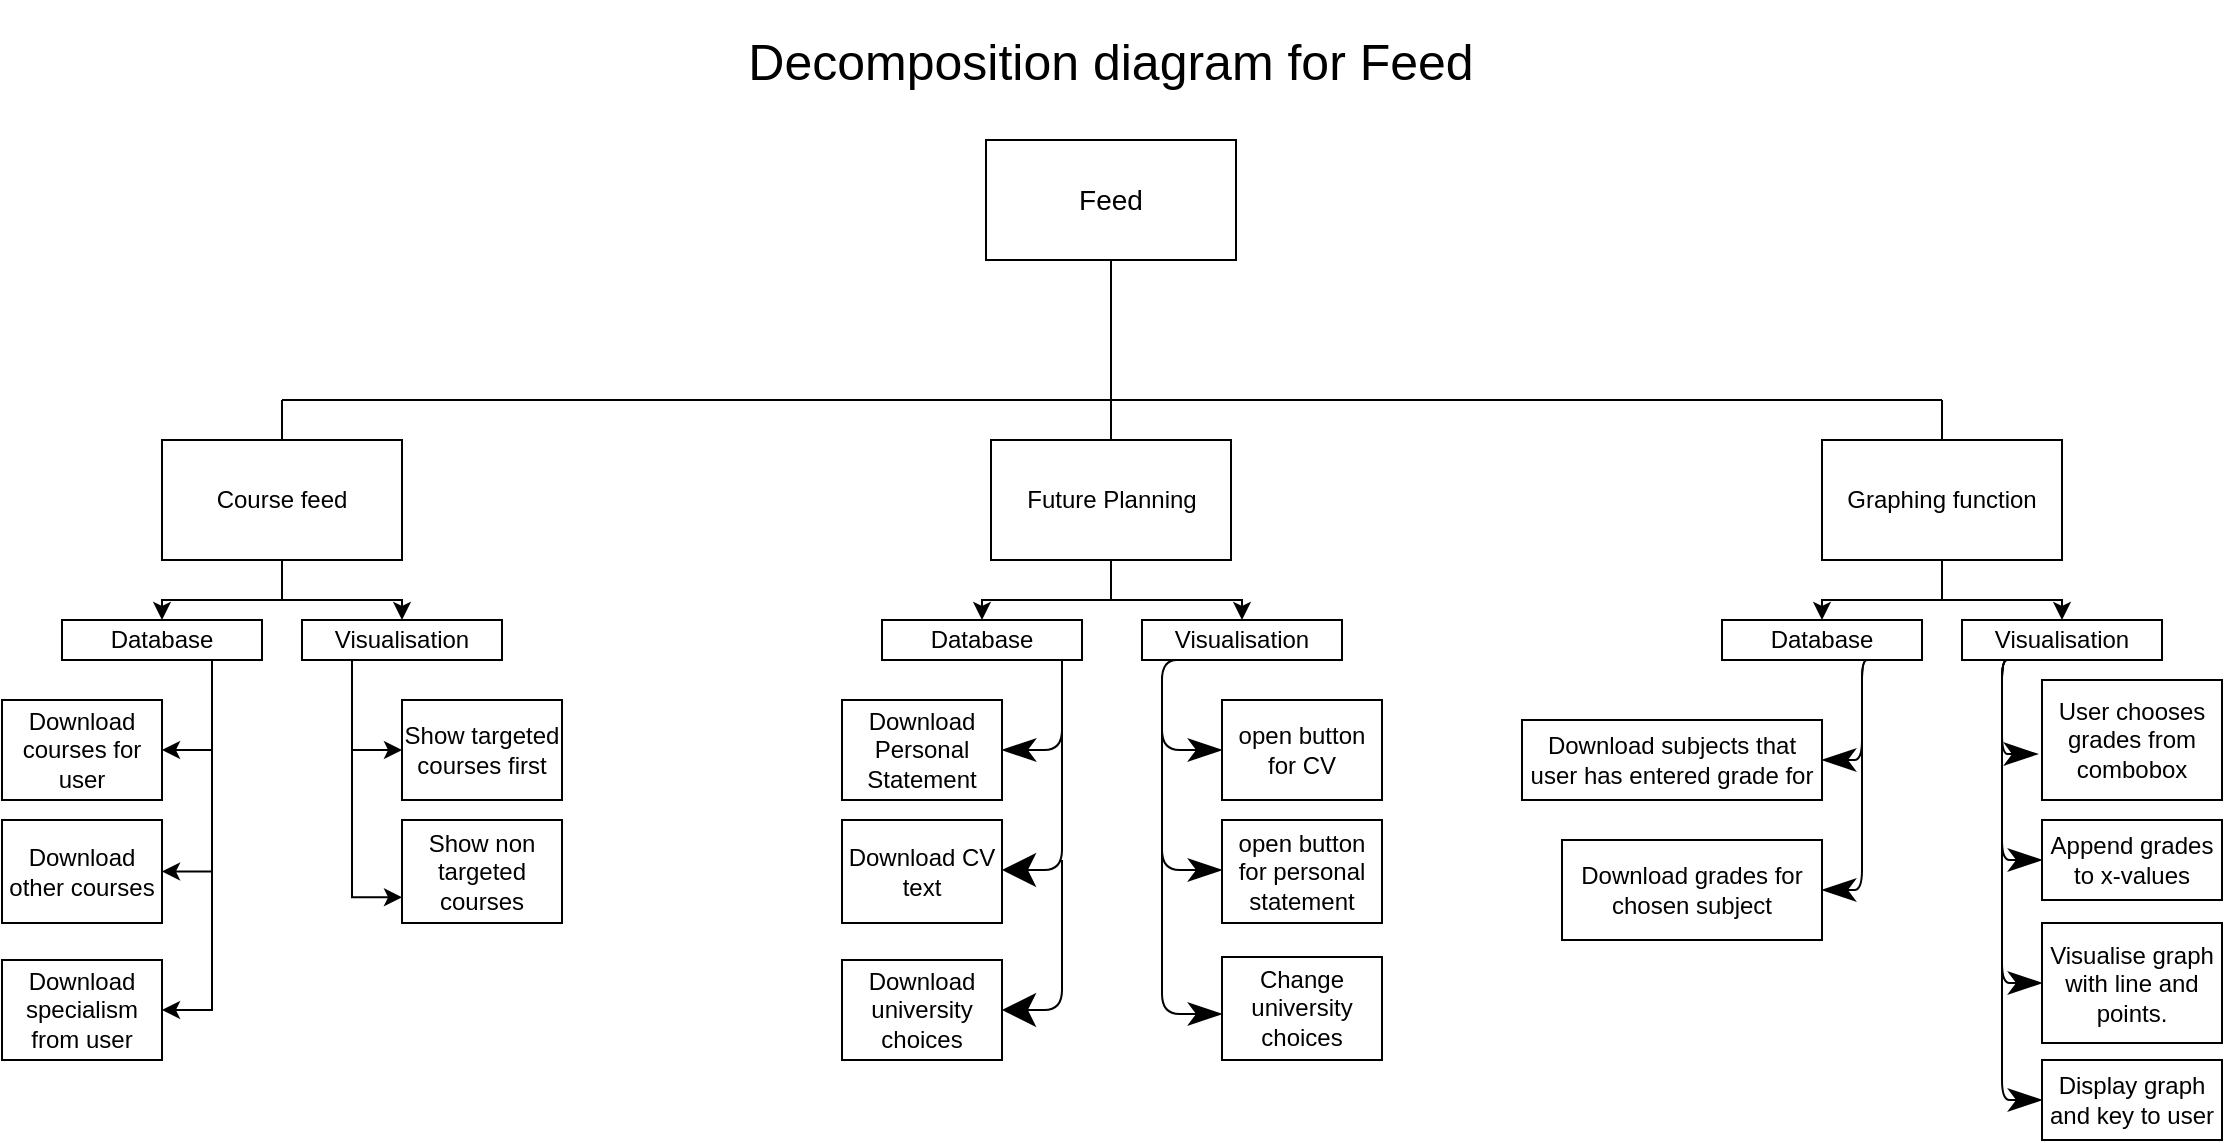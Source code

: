 <mxfile version="15.3.5" type="github">
  <diagram id="pt76uC2dSh3_rndN2As4" name="Page-1">
    <mxGraphModel dx="1447" dy="803" grid="1" gridSize="10" guides="1" tooltips="1" connect="1" arrows="1" fold="1" page="1" pageScale="1" pageWidth="1169" pageHeight="827" math="0" shadow="0">
      <root>
        <mxCell id="0" />
        <mxCell id="1" parent="0" />
        <mxCell id="lNPJ2BA9sbVHrowxRTg2-2" value="&lt;font style=&quot;font-size: 25px&quot;&gt;Decomposition diagram for Feed&lt;br&gt;&lt;/font&gt;" style="text;html=1;strokeColor=none;fillColor=none;align=center;verticalAlign=middle;whiteSpace=wrap;rounded=0;" parent="1" vertex="1">
          <mxGeometry x="342" y="40" width="485" height="60" as="geometry" />
        </mxCell>
        <mxCell id="lNPJ2BA9sbVHrowxRTg2-3" value="&lt;font style=&quot;font-size: 14px&quot;&gt;Feed&lt;/font&gt;" style="rounded=0;whiteSpace=wrap;html=1;" parent="1" vertex="1">
          <mxGeometry x="522" y="110" width="125" height="60" as="geometry" />
        </mxCell>
        <mxCell id="lNPJ2BA9sbVHrowxRTg2-4" value="" style="endArrow=none;html=1;exitX=0.5;exitY=0;exitDx=0;exitDy=0;" parent="1" source="lNPJ2BA9sbVHrowxRTg2-7" target="lNPJ2BA9sbVHrowxRTg2-3" edge="1">
          <mxGeometry width="50" height="50" relative="1" as="geometry">
            <mxPoint x="585" y="240" as="sourcePoint" />
            <mxPoint x="680" y="320" as="targetPoint" />
          </mxGeometry>
        </mxCell>
        <mxCell id="lNPJ2BA9sbVHrowxRTg2-5" value="" style="endArrow=none;html=1;" parent="1" edge="1">
          <mxGeometry width="50" height="50" relative="1" as="geometry">
            <mxPoint x="170" y="240" as="sourcePoint" />
            <mxPoint x="1000" y="240" as="targetPoint" />
          </mxGeometry>
        </mxCell>
        <mxCell id="lNPJ2BA9sbVHrowxRTg2-34" style="edgeStyle=orthogonalEdgeStyle;rounded=0;orthogonalLoop=1;jettySize=auto;html=1;exitX=0.5;exitY=1;exitDx=0;exitDy=0;entryX=0.5;entryY=0;entryDx=0;entryDy=0;" parent="1" source="lNPJ2BA9sbVHrowxRTg2-6" target="lNPJ2BA9sbVHrowxRTg2-25" edge="1">
          <mxGeometry relative="1" as="geometry" />
        </mxCell>
        <mxCell id="lNPJ2BA9sbVHrowxRTg2-35" style="edgeStyle=orthogonalEdgeStyle;rounded=0;orthogonalLoop=1;jettySize=auto;html=1;exitX=0.5;exitY=1;exitDx=0;exitDy=0;entryX=0.5;entryY=0;entryDx=0;entryDy=0;" parent="1" source="lNPJ2BA9sbVHrowxRTg2-6" target="lNPJ2BA9sbVHrowxRTg2-24" edge="1">
          <mxGeometry relative="1" as="geometry" />
        </mxCell>
        <mxCell id="lNPJ2BA9sbVHrowxRTg2-6" value="Graphing function" style="rounded=0;whiteSpace=wrap;html=1;" parent="1" vertex="1">
          <mxGeometry x="940" y="260" width="120" height="60" as="geometry" />
        </mxCell>
        <mxCell id="lNPJ2BA9sbVHrowxRTg2-29" style="edgeStyle=orthogonalEdgeStyle;rounded=0;orthogonalLoop=1;jettySize=auto;html=1;exitX=0.5;exitY=1;exitDx=0;exitDy=0;entryX=0.5;entryY=0;entryDx=0;entryDy=0;" parent="1" source="lNPJ2BA9sbVHrowxRTg2-7" target="lNPJ2BA9sbVHrowxRTg2-23" edge="1">
          <mxGeometry relative="1" as="geometry" />
        </mxCell>
        <mxCell id="lNPJ2BA9sbVHrowxRTg2-30" style="edgeStyle=orthogonalEdgeStyle;rounded=0;orthogonalLoop=1;jettySize=auto;html=1;exitX=0.5;exitY=1;exitDx=0;exitDy=0;entryX=0.5;entryY=0;entryDx=0;entryDy=0;" parent="1" source="lNPJ2BA9sbVHrowxRTg2-7" target="lNPJ2BA9sbVHrowxRTg2-20" edge="1">
          <mxGeometry relative="1" as="geometry" />
        </mxCell>
        <mxCell id="lNPJ2BA9sbVHrowxRTg2-7" value="Future Planning" style="rounded=0;whiteSpace=wrap;html=1;" parent="1" vertex="1">
          <mxGeometry x="524.5" y="260" width="120" height="60" as="geometry" />
        </mxCell>
        <mxCell id="lNPJ2BA9sbVHrowxRTg2-31" style="edgeStyle=orthogonalEdgeStyle;rounded=0;orthogonalLoop=1;jettySize=auto;html=1;exitX=0.5;exitY=1;exitDx=0;exitDy=0;entryX=0.5;entryY=0;entryDx=0;entryDy=0;" parent="1" source="lNPJ2BA9sbVHrowxRTg2-8" target="lNPJ2BA9sbVHrowxRTg2-19" edge="1">
          <mxGeometry relative="1" as="geometry" />
        </mxCell>
        <mxCell id="lNPJ2BA9sbVHrowxRTg2-33" style="edgeStyle=orthogonalEdgeStyle;rounded=0;orthogonalLoop=1;jettySize=auto;html=1;entryX=0.5;entryY=0;entryDx=0;entryDy=0;" parent="1" source="lNPJ2BA9sbVHrowxRTg2-8" target="lNPJ2BA9sbVHrowxRTg2-21" edge="1">
          <mxGeometry relative="1" as="geometry" />
        </mxCell>
        <mxCell id="lNPJ2BA9sbVHrowxRTg2-8" value="Course feed&lt;span style=&quot;color: rgba(0 , 0 , 0 , 0) ; font-family: monospace ; font-size: 0px&quot;&gt;%3CmxGraphModel%3E%3Croot%3E%3CmxCell%20id%3D%220%22%2F%3E%3CmxCell%20id%3D%221%22%20parent%3D%220%22%2F%3E%3CmxCell%20id%3D%222%22%20value%3D%22%22%20style%3D%22endArrow%3Dnone%3Bhtml%3D1%3BentryX%3D0%3BentryY%3D1%3BentryDx%3D0%3BentryDy%3D0%3B%22%20edge%3D%221%22%20parent%3D%221%22%3E%3CmxGeometry%20width%3D%2250%22%20height%3D%2250%22%20relative%3D%221%22%20as%3D%22geometry%22%3E%3CmxPoint%20x%3D%22525%22%20y%3D%22450%22%20as%3D%22sourcePoint%22%2F%3E%3CmxPoint%20x%3D%22525%22%20y%3D%22280%22%20as%3D%22targetPoint%22%2F%3E%3C%2FmxGeometry%3E%3C%2FmxCell%3E%3CmxCell%20id%3D%223%22%20value%3D%22%22%20style%3D%22endArrow%3Dnone%3Bhtml%3D1%3BentryX%3D0%3BentryY%3D1%3BentryDx%3D0%3BentryDy%3D0%3B%22%20edge%3D%221%22%20parent%3D%221%22%3E%3CmxGeometry%20width%3D%2250%22%20height%3D%2250%22%20relative%3D%221%22%20as%3D%22geometry%22%3E%3CmxPoint%20x%3D%22585%22%20y%3D%22400%22%20as%3D%22sourcePoint%22%2F%3E%3CmxPoint%20x%3D%22584.71%22%20y%3D%22280%22%20as%3D%22targetPoint%22%2F%3E%3C%2FmxGeometry%3E%3C%2FmxCell%3E%3CmxCell%20id%3D%224%22%20value%3D%22%22%20style%3D%22endArrow%3Dnone%3Bhtml%3D1%3BentryX%3D0%3BentryY%3D1%3BentryDx%3D0%3BentryDy%3D0%3BexitX%3D1%3BexitY%3D1%3BexitDx%3D0%3BexitDy%3D0%3B%22%20edge%3D%221%22%20parent%3D%221%22%3E%3CmxGeometry%20width%3D%2250%22%20height%3D%2250%22%20relative%3D%221%22%20as%3D%22geometry%22%3E%3CmxPoint%20x%3D%22645%22%20y%3D%22280%22%20as%3D%22sourcePoint%22%2F%3E%3CmxPoint%20x%3D%22645%22%20y%3D%22340%22%20as%3D%22targetPoint%22%2F%3E%3C%2FmxGeometry%3E%3C%2FmxCell%3E%3C%2Froot%3E%3C%2FmxGraphModel%3E&lt;/span&gt;" style="rounded=0;whiteSpace=wrap;html=1;" parent="1" vertex="1">
          <mxGeometry x="110" y="260" width="120" height="60" as="geometry" />
        </mxCell>
        <mxCell id="lNPJ2BA9sbVHrowxRTg2-9" value="" style="endArrow=none;html=1;exitX=0.5;exitY=0;exitDx=0;exitDy=0;" parent="1" source="lNPJ2BA9sbVHrowxRTg2-8" edge="1">
          <mxGeometry width="50" height="50" relative="1" as="geometry">
            <mxPoint x="120" y="290" as="sourcePoint" />
            <mxPoint x="170" y="240" as="targetPoint" />
          </mxGeometry>
        </mxCell>
        <mxCell id="lNPJ2BA9sbVHrowxRTg2-15" value="" style="endArrow=none;html=1;" parent="1" source="lNPJ2BA9sbVHrowxRTg2-6" edge="1">
          <mxGeometry width="50" height="50" relative="1" as="geometry">
            <mxPoint x="950" y="290" as="sourcePoint" />
            <mxPoint x="1000" y="240" as="targetPoint" />
          </mxGeometry>
        </mxCell>
        <mxCell id="lNPJ2BA9sbVHrowxRTg2-38" style="edgeStyle=orthogonalEdgeStyle;rounded=0;orthogonalLoop=1;jettySize=auto;html=1;exitX=0.75;exitY=1;exitDx=0;exitDy=0;entryX=1;entryY=0.5;entryDx=0;entryDy=0;" parent="1" source="lNPJ2BA9sbVHrowxRTg2-19" target="lNPJ2BA9sbVHrowxRTg2-37" edge="1">
          <mxGeometry relative="1" as="geometry" />
        </mxCell>
        <mxCell id="lNPJ2BA9sbVHrowxRTg2-40" style="edgeStyle=orthogonalEdgeStyle;rounded=0;orthogonalLoop=1;jettySize=auto;html=1;exitX=0.75;exitY=1;exitDx=0;exitDy=0;entryX=1;entryY=0.5;entryDx=0;entryDy=0;" parent="1" source="lNPJ2BA9sbVHrowxRTg2-19" target="lNPJ2BA9sbVHrowxRTg2-39" edge="1">
          <mxGeometry relative="1" as="geometry" />
        </mxCell>
        <mxCell id="lNPJ2BA9sbVHrowxRTg2-43" style="edgeStyle=orthogonalEdgeStyle;rounded=0;orthogonalLoop=1;jettySize=auto;html=1;exitX=0.75;exitY=1;exitDx=0;exitDy=0;entryX=1;entryY=0.5;entryDx=0;entryDy=0;" parent="1" source="lNPJ2BA9sbVHrowxRTg2-19" target="lNPJ2BA9sbVHrowxRTg2-42" edge="1">
          <mxGeometry relative="1" as="geometry" />
        </mxCell>
        <mxCell id="lNPJ2BA9sbVHrowxRTg2-19" value="Database" style="rounded=0;whiteSpace=wrap;html=1;" parent="1" vertex="1">
          <mxGeometry x="60" y="350" width="100" height="20" as="geometry" />
        </mxCell>
        <mxCell id="4LUYNIdbdY1Siv0hmGqs-22" style="edgeStyle=elbowEdgeStyle;rounded=1;orthogonalLoop=1;jettySize=auto;html=1;entryX=1;entryY=0.5;entryDx=0;entryDy=0;endArrow=classicThin;startSize=13;endSize=14;sourcePerimeterSpacing=8;targetPerimeterSpacing=8;endFill=1;startArrow=none;startFill=0;" edge="1" parent="1" target="4LUYNIdbdY1Siv0hmGqs-12">
          <mxGeometry relative="1" as="geometry">
            <mxPoint x="560" y="370" as="sourcePoint" />
            <Array as="points">
              <mxPoint x="560" y="430" />
            </Array>
          </mxGeometry>
        </mxCell>
        <mxCell id="lNPJ2BA9sbVHrowxRTg2-20" value="Database" style="rounded=0;whiteSpace=wrap;html=1;" parent="1" vertex="1">
          <mxGeometry x="470" y="350" width="100" height="20" as="geometry" />
        </mxCell>
        <mxCell id="lNPJ2BA9sbVHrowxRTg2-47" style="edgeStyle=orthogonalEdgeStyle;rounded=0;orthogonalLoop=1;jettySize=auto;html=1;exitX=0.25;exitY=1;exitDx=0;exitDy=0;entryX=0;entryY=0.5;entryDx=0;entryDy=0;" parent="1" source="lNPJ2BA9sbVHrowxRTg2-21" target="lNPJ2BA9sbVHrowxRTg2-44" edge="1">
          <mxGeometry relative="1" as="geometry" />
        </mxCell>
        <mxCell id="lNPJ2BA9sbVHrowxRTg2-48" style="edgeStyle=orthogonalEdgeStyle;rounded=0;orthogonalLoop=1;jettySize=auto;html=1;exitX=0.25;exitY=1;exitDx=0;exitDy=0;entryX=0;entryY=0.75;entryDx=0;entryDy=0;" parent="1" source="lNPJ2BA9sbVHrowxRTg2-21" target="lNPJ2BA9sbVHrowxRTg2-45" edge="1">
          <mxGeometry relative="1" as="geometry" />
        </mxCell>
        <mxCell id="lNPJ2BA9sbVHrowxRTg2-21" value="Visualisation" style="rounded=0;whiteSpace=wrap;html=1;" parent="1" vertex="1">
          <mxGeometry x="180" y="350" width="100" height="20" as="geometry" />
        </mxCell>
        <mxCell id="lNPJ2BA9sbVHrowxRTg2-28" style="edgeStyle=orthogonalEdgeStyle;rounded=0;orthogonalLoop=1;jettySize=auto;html=1;exitX=0.5;exitY=1;exitDx=0;exitDy=0;" parent="1" source="lNPJ2BA9sbVHrowxRTg2-23" edge="1">
          <mxGeometry relative="1" as="geometry">
            <mxPoint x="650" y="370" as="targetPoint" />
          </mxGeometry>
        </mxCell>
        <mxCell id="4LUYNIdbdY1Siv0hmGqs-25" style="edgeStyle=elbowEdgeStyle;rounded=1;orthogonalLoop=1;jettySize=auto;html=1;exitX=0.25;exitY=1;exitDx=0;exitDy=0;entryX=0;entryY=0.5;entryDx=0;entryDy=0;startArrow=none;startFill=0;endArrow=classicThin;endFill=1;startSize=13;endSize=14;sourcePerimeterSpacing=8;targetPerimeterSpacing=8;" edge="1" parent="1" source="lNPJ2BA9sbVHrowxRTg2-23" target="4LUYNIdbdY1Siv0hmGqs-15">
          <mxGeometry relative="1" as="geometry">
            <Array as="points">
              <mxPoint x="610" y="400" />
            </Array>
          </mxGeometry>
        </mxCell>
        <mxCell id="lNPJ2BA9sbVHrowxRTg2-23" value="Visualisation" style="rounded=0;whiteSpace=wrap;html=1;" parent="1" vertex="1">
          <mxGeometry x="600" y="350" width="100" height="20" as="geometry" />
        </mxCell>
        <mxCell id="4LUYNIdbdY1Siv0hmGqs-33" style="edgeStyle=elbowEdgeStyle;rounded=1;orthogonalLoop=1;jettySize=auto;html=1;exitX=0.25;exitY=1;exitDx=0;exitDy=0;entryX=0;entryY=0.5;entryDx=0;entryDy=0;startArrow=none;startFill=0;endArrow=classicThin;endFill=1;startSize=13;endSize=14;sourcePerimeterSpacing=8;targetPerimeterSpacing=8;" edge="1" parent="1" source="lNPJ2BA9sbVHrowxRTg2-24" target="4LUYNIdbdY1Siv0hmGqs-31">
          <mxGeometry relative="1" as="geometry">
            <Array as="points">
              <mxPoint x="1030" y="390" />
            </Array>
          </mxGeometry>
        </mxCell>
        <mxCell id="4LUYNIdbdY1Siv0hmGqs-35" style="edgeStyle=elbowEdgeStyle;rounded=1;orthogonalLoop=1;jettySize=auto;html=1;exitX=0.25;exitY=1;exitDx=0;exitDy=0;entryX=0;entryY=0.5;entryDx=0;entryDy=0;startArrow=none;startFill=0;endArrow=classicThin;endFill=1;startSize=13;endSize=14;sourcePerimeterSpacing=8;targetPerimeterSpacing=8;" edge="1" parent="1" source="lNPJ2BA9sbVHrowxRTg2-24" target="4LUYNIdbdY1Siv0hmGqs-34">
          <mxGeometry relative="1" as="geometry">
            <Array as="points">
              <mxPoint x="1030" y="440" />
            </Array>
          </mxGeometry>
        </mxCell>
        <mxCell id="4LUYNIdbdY1Siv0hmGqs-38" style="edgeStyle=elbowEdgeStyle;rounded=1;orthogonalLoop=1;jettySize=auto;html=1;exitX=0.25;exitY=1;exitDx=0;exitDy=0;entryX=-0.022;entryY=0.617;entryDx=0;entryDy=0;entryPerimeter=0;startArrow=none;startFill=0;endArrow=classicThin;endFill=1;startSize=13;endSize=14;sourcePerimeterSpacing=8;targetPerimeterSpacing=8;" edge="1" parent="1" source="lNPJ2BA9sbVHrowxRTg2-24" target="4LUYNIdbdY1Siv0hmGqs-37">
          <mxGeometry relative="1" as="geometry">
            <Array as="points">
              <mxPoint x="1030" y="400" />
            </Array>
          </mxGeometry>
        </mxCell>
        <mxCell id="4LUYNIdbdY1Siv0hmGqs-39" style="edgeStyle=elbowEdgeStyle;rounded=1;orthogonalLoop=1;jettySize=auto;html=1;exitX=0.25;exitY=1;exitDx=0;exitDy=0;entryX=0;entryY=0.5;entryDx=0;entryDy=0;startArrow=none;startFill=0;endArrow=classicThin;endFill=1;startSize=13;endSize=14;sourcePerimeterSpacing=8;targetPerimeterSpacing=8;" edge="1" parent="1" source="lNPJ2BA9sbVHrowxRTg2-24" target="4LUYNIdbdY1Siv0hmGqs-36">
          <mxGeometry relative="1" as="geometry">
            <Array as="points">
              <mxPoint x="1030" y="480" />
            </Array>
          </mxGeometry>
        </mxCell>
        <mxCell id="lNPJ2BA9sbVHrowxRTg2-24" value="Visualisation" style="rounded=0;whiteSpace=wrap;html=1;" parent="1" vertex="1">
          <mxGeometry x="1010" y="350" width="100" height="20" as="geometry" />
        </mxCell>
        <mxCell id="4LUYNIdbdY1Siv0hmGqs-30" style="edgeStyle=elbowEdgeStyle;rounded=1;orthogonalLoop=1;jettySize=auto;html=1;exitX=0.75;exitY=1;exitDx=0;exitDy=0;entryX=1;entryY=0.5;entryDx=0;entryDy=0;startArrow=none;startFill=0;endArrow=classicThin;endFill=1;startSize=13;endSize=14;sourcePerimeterSpacing=8;targetPerimeterSpacing=8;" edge="1" parent="1" source="lNPJ2BA9sbVHrowxRTg2-25" target="4LUYNIdbdY1Siv0hmGqs-29">
          <mxGeometry relative="1" as="geometry">
            <Array as="points">
              <mxPoint x="960" y="390" />
            </Array>
          </mxGeometry>
        </mxCell>
        <mxCell id="4LUYNIdbdY1Siv0hmGqs-41" style="edgeStyle=elbowEdgeStyle;rounded=1;orthogonalLoop=1;jettySize=auto;html=1;exitX=0.75;exitY=1;exitDx=0;exitDy=0;entryX=1;entryY=0.5;entryDx=0;entryDy=0;startArrow=none;startFill=0;endArrow=classicThin;endFill=1;startSize=13;endSize=14;sourcePerimeterSpacing=8;targetPerimeterSpacing=8;" edge="1" parent="1" source="lNPJ2BA9sbVHrowxRTg2-25" target="4LUYNIdbdY1Siv0hmGqs-40">
          <mxGeometry relative="1" as="geometry">
            <Array as="points">
              <mxPoint x="960" y="410" />
            </Array>
          </mxGeometry>
        </mxCell>
        <mxCell id="lNPJ2BA9sbVHrowxRTg2-25" value="Database" style="rounded=0;whiteSpace=wrap;html=1;" parent="1" vertex="1">
          <mxGeometry x="890" y="350" width="100" height="20" as="geometry" />
        </mxCell>
        <mxCell id="lNPJ2BA9sbVHrowxRTg2-37" value="Download courses for user" style="rounded=0;whiteSpace=wrap;html=1;" parent="1" vertex="1">
          <mxGeometry x="30" y="390" width="80" height="50" as="geometry" />
        </mxCell>
        <mxCell id="lNPJ2BA9sbVHrowxRTg2-39" value="Download other courses" style="rounded=0;whiteSpace=wrap;html=1;" parent="1" vertex="1">
          <mxGeometry x="30" y="450" width="80" height="51.5" as="geometry" />
        </mxCell>
        <mxCell id="lNPJ2BA9sbVHrowxRTg2-42" value="Download specialism from user" style="rounded=0;whiteSpace=wrap;html=1;" parent="1" vertex="1">
          <mxGeometry x="30" y="520" width="80" height="50" as="geometry" />
        </mxCell>
        <mxCell id="lNPJ2BA9sbVHrowxRTg2-44" value="Show targeted courses first" style="rounded=0;whiteSpace=wrap;html=1;" parent="1" vertex="1">
          <mxGeometry x="230" y="390" width="80" height="50" as="geometry" />
        </mxCell>
        <mxCell id="lNPJ2BA9sbVHrowxRTg2-45" value="Show non targeted courses" style="rounded=0;whiteSpace=wrap;html=1;" parent="1" vertex="1">
          <mxGeometry x="230" y="450" width="80" height="51.5" as="geometry" />
        </mxCell>
        <mxCell id="4LUYNIdbdY1Siv0hmGqs-12" value="Download Personal Statement" style="rounded=0;whiteSpace=wrap;html=1;" vertex="1" parent="1">
          <mxGeometry x="450" y="390" width="80" height="50" as="geometry" />
        </mxCell>
        <mxCell id="4LUYNIdbdY1Siv0hmGqs-13" value="Download CV text" style="rounded=0;whiteSpace=wrap;html=1;" vertex="1" parent="1">
          <mxGeometry x="450" y="450" width="80" height="51.5" as="geometry" />
        </mxCell>
        <mxCell id="4LUYNIdbdY1Siv0hmGqs-14" value="Download university choices" style="rounded=0;whiteSpace=wrap;html=1;" vertex="1" parent="1">
          <mxGeometry x="450" y="520" width="80" height="50" as="geometry" />
        </mxCell>
        <mxCell id="4LUYNIdbdY1Siv0hmGqs-15" value="open button for CV" style="rounded=0;whiteSpace=wrap;html=1;" vertex="1" parent="1">
          <mxGeometry x="640" y="390" width="80" height="50" as="geometry" />
        </mxCell>
        <mxCell id="4LUYNIdbdY1Siv0hmGqs-16" value="open button for personal statement" style="rounded=0;whiteSpace=wrap;html=1;" vertex="1" parent="1">
          <mxGeometry x="640" y="450" width="80" height="51.5" as="geometry" />
        </mxCell>
        <mxCell id="4LUYNIdbdY1Siv0hmGqs-23" style="edgeStyle=elbowEdgeStyle;rounded=1;orthogonalLoop=1;jettySize=auto;html=1;entryX=1;entryY=0.5;entryDx=0;entryDy=0;endArrow=classic;startSize=14;endSize=14;sourcePerimeterSpacing=8;targetPerimeterSpacing=8;endFill=1;" edge="1" parent="1">
          <mxGeometry relative="1" as="geometry">
            <mxPoint x="560" y="400" as="sourcePoint" />
            <mxPoint x="530" y="475" as="targetPoint" />
            <Array as="points">
              <mxPoint x="560" y="490" />
            </Array>
          </mxGeometry>
        </mxCell>
        <mxCell id="4LUYNIdbdY1Siv0hmGqs-24" style="edgeStyle=elbowEdgeStyle;rounded=1;orthogonalLoop=1;jettySize=auto;html=1;entryX=1;entryY=0.5;entryDx=0;entryDy=0;endArrow=classic;startSize=14;endSize=14;sourcePerimeterSpacing=8;targetPerimeterSpacing=8;endFill=1;" edge="1" parent="1">
          <mxGeometry relative="1" as="geometry">
            <mxPoint x="560" y="470" as="sourcePoint" />
            <mxPoint x="530" y="545" as="targetPoint" />
            <Array as="points">
              <mxPoint x="560" y="560" />
            </Array>
          </mxGeometry>
        </mxCell>
        <mxCell id="4LUYNIdbdY1Siv0hmGqs-26" style="edgeStyle=elbowEdgeStyle;rounded=1;orthogonalLoop=1;jettySize=auto;html=1;entryX=0;entryY=0.5;entryDx=0;entryDy=0;startArrow=none;startFill=0;endArrow=classicThin;endFill=1;startSize=13;endSize=14;sourcePerimeterSpacing=8;targetPerimeterSpacing=8;" edge="1" parent="1" source="lNPJ2BA9sbVHrowxRTg2-23">
          <mxGeometry relative="1" as="geometry">
            <mxPoint x="620" y="390" as="sourcePoint" />
            <mxPoint x="640" y="475" as="targetPoint" />
            <Array as="points">
              <mxPoint x="610" y="460" />
            </Array>
          </mxGeometry>
        </mxCell>
        <mxCell id="4LUYNIdbdY1Siv0hmGqs-27" value="Change university choices" style="rounded=0;whiteSpace=wrap;html=1;" vertex="1" parent="1">
          <mxGeometry x="640" y="518.5" width="80" height="51.5" as="geometry" />
        </mxCell>
        <mxCell id="4LUYNIdbdY1Siv0hmGqs-28" style="edgeStyle=elbowEdgeStyle;rounded=1;orthogonalLoop=1;jettySize=auto;html=1;entryX=0;entryY=0.5;entryDx=0;entryDy=0;startArrow=none;startFill=0;endArrow=classicThin;endFill=1;startSize=13;endSize=14;sourcePerimeterSpacing=8;targetPerimeterSpacing=8;" edge="1" parent="1">
          <mxGeometry relative="1" as="geometry">
            <mxPoint x="610" y="450" as="sourcePoint" />
            <mxPoint x="640" y="547" as="targetPoint" />
            <Array as="points">
              <mxPoint x="610" y="532" />
            </Array>
          </mxGeometry>
        </mxCell>
        <mxCell id="4LUYNIdbdY1Siv0hmGqs-29" value="Download grades for chosen subject" style="rounded=0;whiteSpace=wrap;html=1;hachureGap=4;pointerEvents=0;" vertex="1" parent="1">
          <mxGeometry x="810" y="460" width="130" height="50" as="geometry" />
        </mxCell>
        <mxCell id="4LUYNIdbdY1Siv0hmGqs-31" value="Append grades to x-values" style="rounded=0;whiteSpace=wrap;html=1;hachureGap=4;pointerEvents=0;" vertex="1" parent="1">
          <mxGeometry x="1050" y="450" width="90" height="40" as="geometry" />
        </mxCell>
        <mxCell id="4LUYNIdbdY1Siv0hmGqs-34" value="Visualise graph with line and points.&lt;span style=&quot;color: rgba(0 , 0 , 0 , 0) ; font-family: monospace ; font-size: 0px&quot;&gt;%3CmxGraphModel%3E%3Croot%3E%3CmxCell%20id%3D%220%22%2F%3E%3CmxCell%20id%3D%221%22%20parent%3D%220%22%2F%3E%3CmxCell%20id%3D%222%22%20value%3D%22Append%20grades%20to%20x-values%22%20style%3D%22rounded%3D0%3BwhiteSpace%3Dwrap%3Bhtml%3D1%3BhachureGap%3D4%3BpointerEvents%3D0%3B%22%20vertex%3D%221%22%20parent%3D%221%22%3E%3CmxGeometry%20x%3D%221050%22%20y%3D%22384%22%20width%3D%2290%22%20height%3D%2260%22%20as%3D%22geometry%22%2F%3E%3C%2FmxCell%3E%3C%2Froot%3E%3C%2FmxGraphModel%3E&lt;/span&gt;" style="rounded=0;whiteSpace=wrap;html=1;hachureGap=4;pointerEvents=0;" vertex="1" parent="1">
          <mxGeometry x="1050" y="501.5" width="90" height="60" as="geometry" />
        </mxCell>
        <mxCell id="4LUYNIdbdY1Siv0hmGqs-36" value="Display graph and key to user" style="rounded=0;whiteSpace=wrap;html=1;hachureGap=4;pointerEvents=0;" vertex="1" parent="1">
          <mxGeometry x="1050" y="570" width="90" height="40" as="geometry" />
        </mxCell>
        <mxCell id="4LUYNIdbdY1Siv0hmGqs-37" value="User chooses grades from combobox" style="rounded=0;whiteSpace=wrap;html=1;hachureGap=4;pointerEvents=0;" vertex="1" parent="1">
          <mxGeometry x="1050" y="380" width="90" height="60" as="geometry" />
        </mxCell>
        <mxCell id="4LUYNIdbdY1Siv0hmGqs-40" value="Download subjects that user has entered grade for" style="rounded=0;whiteSpace=wrap;html=1;hachureGap=4;pointerEvents=0;" vertex="1" parent="1">
          <mxGeometry x="790" y="400" width="150" height="40" as="geometry" />
        </mxCell>
      </root>
    </mxGraphModel>
  </diagram>
</mxfile>
